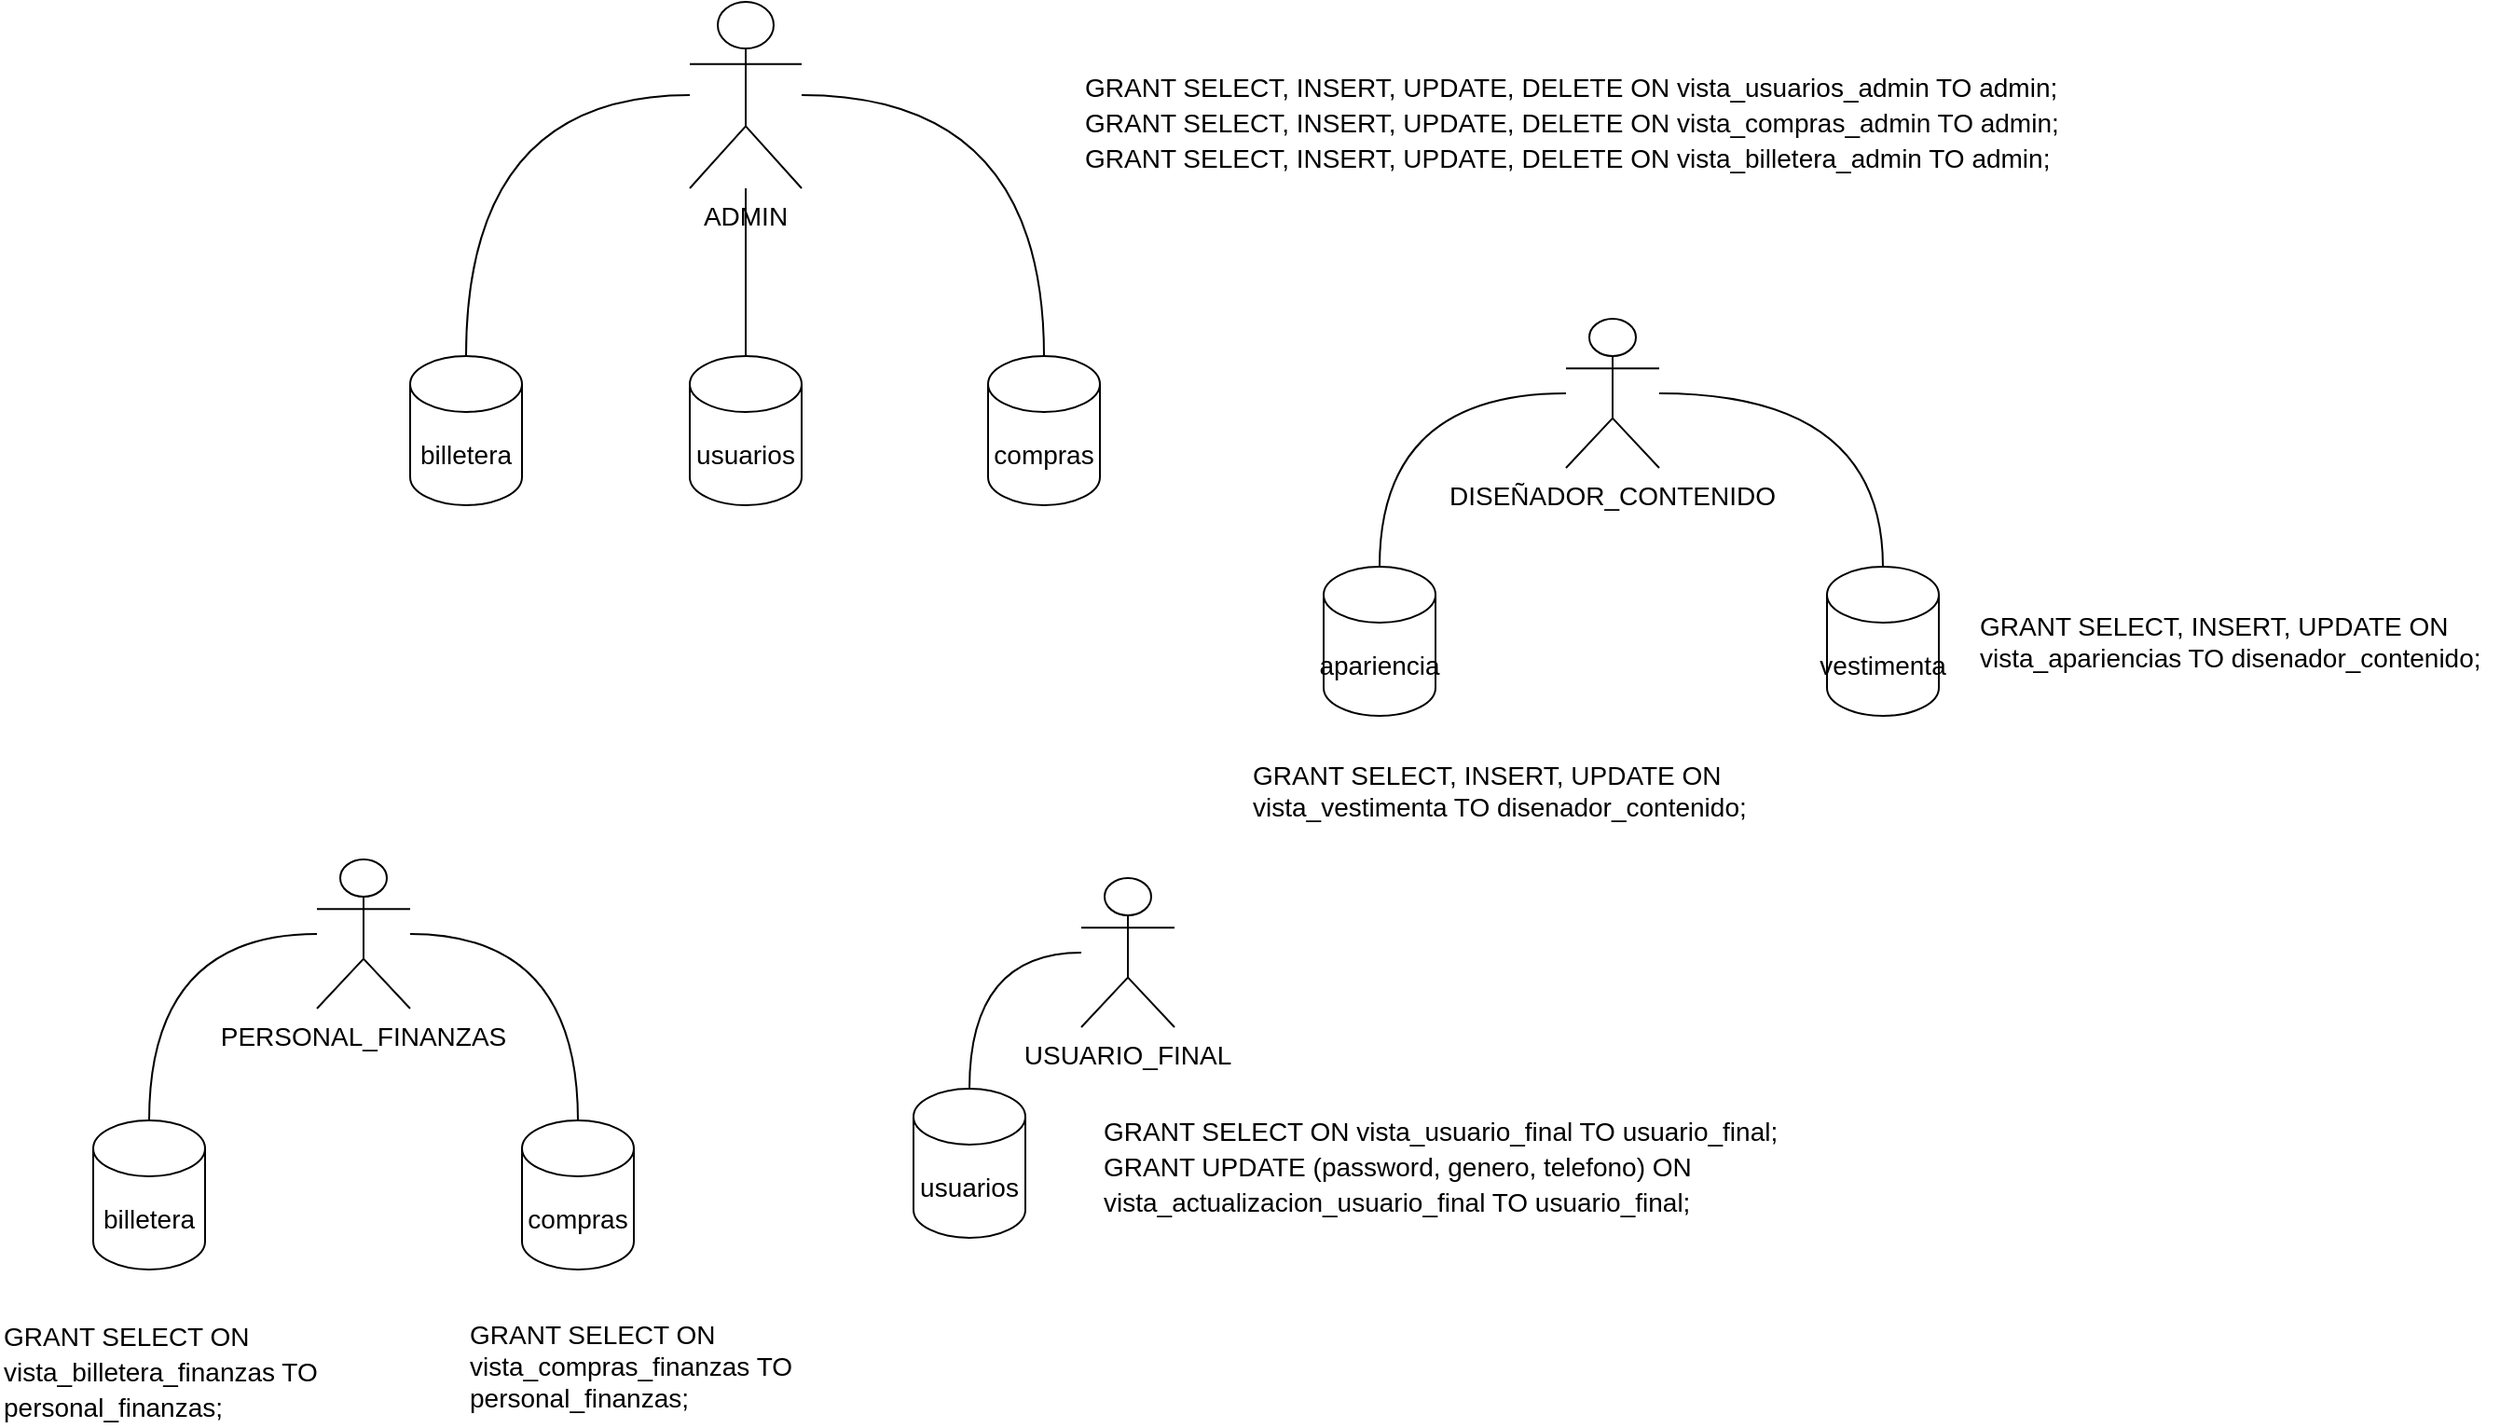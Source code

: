 <mxfile>
    <diagram name="Página-1" id="W2U3Jv2BGPInB5Hn4fIP">
        <mxGraphModel dx="1634" dy="1124" grid="1" gridSize="10" guides="1" tooltips="1" connect="1" arrows="1" fold="1" page="1" pageScale="1" pageWidth="827" pageHeight="1169" math="0" shadow="0">
            <root>
                <mxCell id="0"/>
                <mxCell id="1" parent="0"/>
                <mxCell id="TY4uejiwIQo7nr5PJ_MQ-27" style="edgeStyle=orthogonalEdgeStyle;rounded=0;orthogonalLoop=1;jettySize=auto;html=1;endArrow=none;endFill=0;curved=1;fontFamily=Helvetica;fontSize=14;labelBackgroundColor=none;fontColor=default;" parent="1" source="TY4uejiwIQo7nr5PJ_MQ-6" target="TY4uejiwIQo7nr5PJ_MQ-26" edge="1">
                    <mxGeometry relative="1" as="geometry"/>
                </mxCell>
                <mxCell id="TY4uejiwIQo7nr5PJ_MQ-7" style="edgeStyle=orthogonalEdgeStyle;curved=1;html=1;fontColor=default;endArrow=none;endFill=0;fontFamily=Helvetica;fontSize=14;labelBackgroundColor=none;" parent="1" source="TY4uejiwIQo7nr5PJ_MQ-8" target="TY4uejiwIQo7nr5PJ_MQ-19" edge="1">
                    <mxGeometry relative="1" as="geometry"/>
                </mxCell>
                <mxCell id="TY4uejiwIQo7nr5PJ_MQ-8" value="USUARIO_FINAL" style="whiteSpace=wrap;html=1;fontSize=14;shape=umlActor;verticalLabelPosition=bottom;verticalAlign=top;outlineConnect=0;fontFamily=Helvetica;labelBackgroundColor=none;fontColor=default;" parent="1" vertex="1">
                    <mxGeometry x="630" y="540" width="50" height="80" as="geometry"/>
                </mxCell>
                <mxCell id="TY4uejiwIQo7nr5PJ_MQ-9" style="edgeStyle=orthogonalEdgeStyle;curved=1;html=1;fontColor=default;endArrow=none;endFill=0;fontFamily=Helvetica;fontSize=14;labelBackgroundColor=none;" parent="1" source="TY4uejiwIQo7nr5PJ_MQ-11" target="TY4uejiwIQo7nr5PJ_MQ-20" edge="1">
                    <mxGeometry relative="1" as="geometry"/>
                </mxCell>
                <mxCell id="TY4uejiwIQo7nr5PJ_MQ-10" style="edgeStyle=orthogonalEdgeStyle;curved=1;html=1;fontColor=default;endArrow=none;endFill=0;fontFamily=Helvetica;fontSize=14;labelBackgroundColor=none;" parent="1" source="TY4uejiwIQo7nr5PJ_MQ-11" target="TY4uejiwIQo7nr5PJ_MQ-21" edge="1">
                    <mxGeometry relative="1" as="geometry"/>
                </mxCell>
                <mxCell id="TY4uejiwIQo7nr5PJ_MQ-11" value="DISEÑADOR_CONTENIDO" style="whiteSpace=wrap;html=1;fontSize=14;shape=umlActor;verticalLabelPosition=bottom;verticalAlign=top;outlineConnect=0;fontFamily=Helvetica;labelBackgroundColor=none;fontColor=default;" parent="1" vertex="1">
                    <mxGeometry x="890" y="240" width="50" height="80" as="geometry"/>
                </mxCell>
                <mxCell id="TY4uejiwIQo7nr5PJ_MQ-12" style="edgeStyle=orthogonalEdgeStyle;curved=1;html=1;fontColor=default;endArrow=none;endFill=0;fontFamily=Helvetica;fontSize=14;labelBackgroundColor=none;" parent="1" source="TY4uejiwIQo7nr5PJ_MQ-14" target="TY4uejiwIQo7nr5PJ_MQ-22" edge="1">
                    <mxGeometry relative="1" as="geometry"/>
                </mxCell>
                <mxCell id="TY4uejiwIQo7nr5PJ_MQ-13" style="edgeStyle=orthogonalEdgeStyle;curved=1;html=1;fontColor=default;endArrow=none;endFill=0;fontFamily=Helvetica;fontSize=14;labelBackgroundColor=none;" parent="1" source="TY4uejiwIQo7nr5PJ_MQ-14" target="TY4uejiwIQo7nr5PJ_MQ-23" edge="1">
                    <mxGeometry relative="1" as="geometry"/>
                </mxCell>
                <mxCell id="TY4uejiwIQo7nr5PJ_MQ-14" value="PERSONAL_FINANZAS" style="whiteSpace=wrap;html=1;fontSize=14;shape=umlActor;verticalLabelPosition=bottom;verticalAlign=top;outlineConnect=0;fontFamily=Helvetica;labelBackgroundColor=none;fontColor=default;" parent="1" vertex="1">
                    <mxGeometry x="220" y="530" width="50" height="80" as="geometry"/>
                </mxCell>
                <mxCell id="TY4uejiwIQo7nr5PJ_MQ-15" value="&lt;div style=&quot;line-height: 19px; font-size: 14px;&quot;&gt;&lt;div style=&quot;font-size: 14px;&quot;&gt;&lt;span class=&quot;hljs-keyword&quot; style=&quot;font-size: 14px;&quot;&gt;GRANT&lt;/span&gt; &lt;span class=&quot;hljs-keyword&quot; style=&quot;font-size: 14px;&quot;&gt;SELECT&lt;/span&gt;, &lt;span class=&quot;hljs-keyword&quot; style=&quot;font-size: 14px;&quot;&gt;INSERT&lt;/span&gt;, &lt;span class=&quot;hljs-keyword&quot; style=&quot;font-size: 14px;&quot;&gt;UPDATE&lt;/span&gt;, &lt;span class=&quot;hljs-keyword&quot; style=&quot;font-size: 14px;&quot;&gt;DELETE&lt;/span&gt; &lt;span class=&quot;hljs-keyword&quot; style=&quot;font-size: 14px;&quot;&gt;ON&lt;/span&gt; vista_usuarios_admin &lt;span class=&quot;hljs-keyword&quot; style=&quot;font-size: 14px;&quot;&gt;TO&lt;/span&gt; admin;&amp;nbsp;&lt;/div&gt;&lt;div style=&quot;font-size: 14px;&quot;&gt;&lt;span class=&quot;hljs-keyword&quot; style=&quot;font-size: 14px;&quot;&gt;GRANT&lt;/span&gt; &lt;span class=&quot;hljs-keyword&quot; style=&quot;font-size: 14px;&quot;&gt;SELECT&lt;/span&gt;, &lt;span class=&quot;hljs-keyword&quot; style=&quot;font-size: 14px;&quot;&gt;INSERT&lt;/span&gt;, &lt;span class=&quot;hljs-keyword&quot; style=&quot;font-size: 14px;&quot;&gt;UPDATE&lt;/span&gt;, &lt;span class=&quot;hljs-keyword&quot; style=&quot;font-size: 14px;&quot;&gt;DELETE&lt;/span&gt; &lt;span class=&quot;hljs-keyword&quot; style=&quot;font-size: 14px;&quot;&gt;ON&lt;/span&gt; vista_compras_admin &lt;span class=&quot;hljs-keyword&quot; style=&quot;font-size: 14px;&quot;&gt;TO&lt;/span&gt; admin;&amp;nbsp;&lt;/div&gt;&lt;div style=&quot;font-size: 14px;&quot;&gt;&lt;span class=&quot;hljs-keyword&quot; style=&quot;font-size: 14px;&quot;&gt;GRANT&lt;/span&gt; &lt;span class=&quot;hljs-keyword&quot; style=&quot;font-size: 14px;&quot;&gt;SELECT&lt;/span&gt;, &lt;span class=&quot;hljs-keyword&quot; style=&quot;font-size: 14px;&quot;&gt;INSERT&lt;/span&gt;, &lt;span class=&quot;hljs-keyword&quot; style=&quot;font-size: 14px;&quot;&gt;UPDATE&lt;/span&gt;, &lt;span class=&quot;hljs-keyword&quot; style=&quot;font-size: 14px;&quot;&gt;DELETE&lt;/span&gt; &lt;span class=&quot;hljs-keyword&quot; style=&quot;font-size: 14px;&quot;&gt;ON&lt;/span&gt; vista_billetera_admin &lt;span class=&quot;hljs-keyword&quot; style=&quot;font-size: 14px;&quot;&gt;TO&lt;/span&gt; admin;&lt;br style=&quot;font-size: 14px;&quot;&gt;&lt;/div&gt;&lt;/div&gt;" style="text;html=1;align=left;verticalAlign=middle;resizable=0;points=[];autosize=1;fontSize=14;fontFamily=Helvetica;labelBackgroundColor=none;fontColor=default;" parent="1" vertex="1">
                    <mxGeometry x="630" y="100" width="550" height="70" as="geometry"/>
                </mxCell>
                <mxCell id="TY4uejiwIQo7nr5PJ_MQ-16" value="&lt;div style=&quot;font-weight: normal; font-size: 14px; line-height: 19px;&quot;&gt;&lt;div style=&quot;font-size: 14px;&quot;&gt;&lt;span class=&quot;hljs-keyword&quot; style=&quot;font-size: 14px;&quot;&gt;GRANT&lt;/span&gt; &lt;span class=&quot;hljs-keyword&quot; style=&quot;font-size: 14px;&quot;&gt;SELECT&lt;/span&gt; &lt;span class=&quot;hljs-keyword&quot; style=&quot;font-size: 14px;&quot;&gt;ON&lt;/span&gt; vista_usuario_final &lt;span class=&quot;hljs-keyword&quot; style=&quot;font-size: 14px;&quot;&gt;TO&lt;/span&gt; usuario_final;&amp;nbsp;&lt;/div&gt;&lt;div style=&quot;font-size: 14px;&quot;&gt;&lt;span class=&quot;hljs-keyword&quot; style=&quot;font-size: 14px;&quot;&gt;GRANT&lt;/span&gt; &lt;span class=&quot;hljs-keyword&quot; style=&quot;font-size: 14px;&quot;&gt;UPDATE&lt;/span&gt; (password, genero, telefono) &lt;span class=&quot;hljs-keyword&quot; style=&quot;font-size: 14px;&quot;&gt;ON&lt;/span&gt; vista_actualizacion_usuario_final &lt;span class=&quot;hljs-keyword&quot; style=&quot;font-size: 14px;&quot;&gt;TO&lt;/span&gt; usuario_final;&lt;br style=&quot;font-size: 14px;&quot;&gt;&lt;/div&gt;&lt;/div&gt;" style="text;whiteSpace=wrap;html=1;fontFamily=Helvetica;fontSize=14;labelBackgroundColor=none;fontColor=default;" parent="1" vertex="1">
                    <mxGeometry x="640" y="660" width="380" height="100" as="geometry"/>
                </mxCell>
                <mxCell id="TY4uejiwIQo7nr5PJ_MQ-18" value="&lt;div style=&quot;font-weight: normal; font-size: 14px; line-height: 19px;&quot;&gt;&lt;div style=&quot;font-size: 14px;&quot;&gt;&lt;span class=&quot;hljs-keyword&quot; style=&quot;font-size: 14px;&quot;&gt;GRANT&lt;/span&gt; &lt;span class=&quot;hljs-keyword&quot; style=&quot;font-size: 14px;&quot;&gt;SELECT&lt;/span&gt; &lt;span class=&quot;hljs-keyword&quot; style=&quot;font-size: 14px;&quot;&gt;ON&lt;/span&gt; vista_billetera_finanzas &lt;span class=&quot;hljs-keyword&quot; style=&quot;font-size: 14px;&quot;&gt;TO&lt;/span&gt; personal_finanzas;&amp;nbsp;&lt;br style=&quot;font-size: 14px;&quot;&gt;&lt;/div&gt;&lt;/div&gt;" style="text;whiteSpace=wrap;html=1;fontFamily=Helvetica;fontSize=14;labelBackgroundColor=none;fontColor=default;" parent="1" vertex="1">
                    <mxGeometry x="50" y="770" width="220" height="60" as="geometry"/>
                </mxCell>
                <mxCell id="TY4uejiwIQo7nr5PJ_MQ-19" value="usuarios" style="shape=cylinder3;whiteSpace=wrap;html=1;boundedLbl=1;backgroundOutline=1;size=15;labelBackgroundColor=none;fontFamily=Helvetica;fontSize=14;fontColor=default;" parent="1" vertex="1">
                    <mxGeometry x="540" y="653" width="60" height="80" as="geometry"/>
                </mxCell>
                <mxCell id="TY4uejiwIQo7nr5PJ_MQ-20" value="apariencia" style="shape=cylinder3;whiteSpace=wrap;html=1;boundedLbl=1;backgroundOutline=1;size=15;labelBackgroundColor=none;fontFamily=Helvetica;fontSize=14;fontColor=default;" parent="1" vertex="1">
                    <mxGeometry x="760" y="373" width="60" height="80" as="geometry"/>
                </mxCell>
                <mxCell id="TY4uejiwIQo7nr5PJ_MQ-21" value="vestimenta" style="shape=cylinder3;whiteSpace=wrap;html=1;boundedLbl=1;backgroundOutline=1;size=15;labelBackgroundColor=none;fontFamily=Helvetica;fontSize=14;fontColor=default;" parent="1" vertex="1">
                    <mxGeometry x="1030" y="373" width="60" height="80" as="geometry"/>
                </mxCell>
                <mxCell id="TY4uejiwIQo7nr5PJ_MQ-22" value="billetera" style="shape=cylinder3;whiteSpace=wrap;html=1;boundedLbl=1;backgroundOutline=1;size=15;labelBackgroundColor=none;fontFamily=Helvetica;fontSize=14;fontColor=default;" parent="1" vertex="1">
                    <mxGeometry x="100" y="670" width="60" height="80" as="geometry"/>
                </mxCell>
                <mxCell id="TY4uejiwIQo7nr5PJ_MQ-23" value="compras" style="shape=cylinder3;whiteSpace=wrap;html=1;boundedLbl=1;backgroundOutline=1;size=15;labelBackgroundColor=none;fontFamily=Helvetica;fontSize=14;fontColor=default;" parent="1" vertex="1">
                    <mxGeometry x="330" y="670" width="60" height="80" as="geometry"/>
                </mxCell>
                <mxCell id="TY4uejiwIQo7nr5PJ_MQ-26" value="usuarios" style="shape=cylinder3;whiteSpace=wrap;html=1;boundedLbl=1;backgroundOutline=1;size=15;labelBackgroundColor=none;fontFamily=Helvetica;fontSize=14;fontColor=default;" parent="1" vertex="1">
                    <mxGeometry x="420" y="260" width="60" height="80" as="geometry"/>
                </mxCell>
                <mxCell id="TY4uejiwIQo7nr5PJ_MQ-30" style="edgeStyle=orthogonalEdgeStyle;rounded=0;orthogonalLoop=1;jettySize=auto;html=1;curved=1;endArrow=none;endFill=0;fontFamily=Helvetica;fontSize=14;labelBackgroundColor=none;fontColor=default;" parent="1" source="TY4uejiwIQo7nr5PJ_MQ-6" target="TY4uejiwIQo7nr5PJ_MQ-28" edge="1">
                    <mxGeometry relative="1" as="geometry"/>
                </mxCell>
                <mxCell id="TY4uejiwIQo7nr5PJ_MQ-31" style="edgeStyle=orthogonalEdgeStyle;shape=connector;curved=1;rounded=0;orthogonalLoop=1;jettySize=auto;html=1;align=center;verticalAlign=middle;fontFamily=Helvetica;fontSize=14;fontColor=default;labelBackgroundColor=none;endArrow=none;endFill=0;" parent="1" source="TY4uejiwIQo7nr5PJ_MQ-6" target="TY4uejiwIQo7nr5PJ_MQ-29" edge="1">
                    <mxGeometry relative="1" as="geometry"/>
                </mxCell>
                <mxCell id="TY4uejiwIQo7nr5PJ_MQ-6" value="ADMIN" style="whiteSpace=wrap;html=1;fontSize=14;shape=umlActor;verticalLabelPosition=bottom;verticalAlign=top;outlineConnect=0;fontFamily=Helvetica;labelBackgroundColor=none;fontColor=default;" parent="1" vertex="1">
                    <mxGeometry x="420" y="70" width="60" height="100" as="geometry"/>
                </mxCell>
                <mxCell id="TY4uejiwIQo7nr5PJ_MQ-28" value="compras" style="shape=cylinder3;whiteSpace=wrap;html=1;boundedLbl=1;backgroundOutline=1;size=15;labelBackgroundColor=none;fontFamily=Helvetica;fontSize=14;fontColor=default;" parent="1" vertex="1">
                    <mxGeometry x="580" y="260" width="60" height="80" as="geometry"/>
                </mxCell>
                <mxCell id="TY4uejiwIQo7nr5PJ_MQ-29" value="billetera" style="shape=cylinder3;whiteSpace=wrap;html=1;boundedLbl=1;backgroundOutline=1;size=15;labelBackgroundColor=none;fontFamily=Helvetica;fontSize=14;fontColor=default;" parent="1" vertex="1">
                    <mxGeometry x="270" y="260" width="60" height="80" as="geometry"/>
                </mxCell>
                <mxCell id="p6nE2YSOdPmh4IngsIS6-2" value="&lt;div style=&quot;font-size: 14px;&quot;&gt;GRANT SELECT, INSERT, UPDATE ON vista_apariencias TO disenador_contenido;&lt;/div&gt;" style="text;html=1;align=left;verticalAlign=middle;whiteSpace=wrap;rounded=0;fontFamily=Helvetica;fontSize=14;labelBackgroundColor=none;fontColor=default;" parent="1" vertex="1">
                    <mxGeometry x="1110" y="393" width="280" height="40" as="geometry"/>
                </mxCell>
                <mxCell id="p6nE2YSOdPmh4IngsIS6-3" value="&lt;span style=&quot;font-family: Helvetica; font-size: 14px; font-style: normal; font-variant-ligatures: normal; font-variant-caps: normal; font-weight: 400; letter-spacing: normal; orphans: 2; text-align: left; text-indent: 0px; text-transform: none; widows: 2; word-spacing: 0px; -webkit-text-stroke-width: 0px; white-space: normal; text-decoration-thickness: initial; text-decoration-style: initial; text-decoration-color: initial; float: none; display: inline !important;&quot;&gt;GRANT SELECT, INSERT, UPDATE ON vista_vestimenta TO disenador_contenido;&lt;/span&gt;" style="text;whiteSpace=wrap;html=1;fontSize=14;labelBackgroundColor=none;fontColor=default;" parent="1" vertex="1">
                    <mxGeometry x="720" y="470" width="280" height="40" as="geometry"/>
                </mxCell>
                <mxCell id="p6nE2YSOdPmh4IngsIS6-4" value="GRANT SELECT ON vista_compras_finanzas TO personal_finanzas;" style="text;html=1;align=left;verticalAlign=top;whiteSpace=wrap;rounded=0;labelBackgroundColor=none;fontSize=14;fontColor=default;" parent="1" vertex="1">
                    <mxGeometry x="300" y="770" width="260" height="60" as="geometry"/>
                </mxCell>
            </root>
        </mxGraphModel>
    </diagram>
</mxfile>